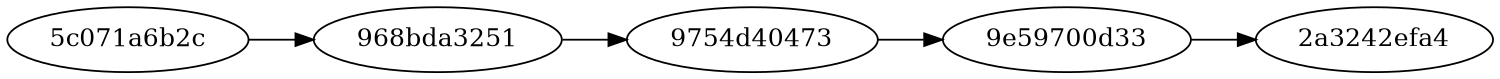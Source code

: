 digraph "Commits linéaires"
{
    size="10,20!";
    rankdir=LR;
    "5c071a6b2c" -> "968bda3251" -> "9754d40473" -> "9e59700d33" -> "2a3242efa4";
}

